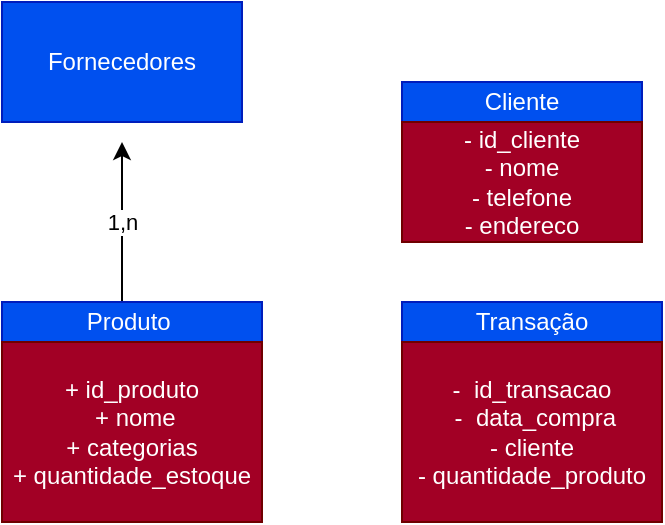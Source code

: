 <mxfile>
    <diagram id="9SesTnKpwH0KecWY--TF" name="Page-1">
        <mxGraphModel dx="536" dy="357" grid="1" gridSize="10" guides="1" tooltips="1" connect="1" arrows="1" fold="1" page="1" pageScale="1" pageWidth="827" pageHeight="1169" math="0" shadow="0">
            <root>
                <mxCell id="0"/>
                <mxCell id="1" parent="0"/>
                <mxCell id="5" value="1,n" style="edgeStyle=orthogonalEdgeStyle;html=1;fontFamily=Helvetica;" edge="1" parent="1" source="2">
                    <mxGeometry relative="1" as="geometry">
                        <mxPoint x="130" y="90" as="targetPoint"/>
                        <Array as="points">
                            <mxPoint x="130" y="130"/>
                            <mxPoint x="130" y="130"/>
                        </Array>
                    </mxGeometry>
                </mxCell>
                <mxCell id="2" value="Produto&amp;nbsp;" style="whiteSpace=wrap;html=1;fillColor=#0050ef;fontColor=#ffffff;strokeColor=#001DBC;" vertex="1" parent="1">
                    <mxGeometry x="70" y="170" width="130" height="20" as="geometry"/>
                </mxCell>
                <mxCell id="3" value="Fornecedores" style="whiteSpace=wrap;html=1;fillColor=#0050ef;fontColor=#ffffff;strokeColor=#001DBC;" vertex="1" parent="1">
                    <mxGeometry x="70" y="20" width="120" height="60" as="geometry"/>
                </mxCell>
                <mxCell id="6" value="Cliente" style="whiteSpace=wrap;html=1;fillColor=#0050ef;fontColor=#ffffff;strokeColor=#001DBC;" vertex="1" parent="1">
                    <mxGeometry x="270" y="60" width="120" height="20" as="geometry"/>
                </mxCell>
                <mxCell id="7" value="- id_cliente&lt;br&gt;- nome&lt;br&gt;- telefone&lt;br&gt;- endereco" style="whiteSpace=wrap;html=1;fontFamily=Helvetica;fillColor=#a20025;fontColor=#ffffff;strokeColor=#6F0000;" vertex="1" parent="1">
                    <mxGeometry x="270" y="80" width="120" height="60" as="geometry"/>
                </mxCell>
                <mxCell id="8" value="+ id_produto&lt;br&gt;&amp;nbsp;+ nome&lt;br&gt;+ categorias&lt;br&gt;+ quantidade_estoque" style="whiteSpace=wrap;html=1;fontFamily=Helvetica;fillColor=#a20025;fontColor=#ffffff;strokeColor=#6F0000;" vertex="1" parent="1">
                    <mxGeometry x="70" y="190" width="130" height="90" as="geometry"/>
                </mxCell>
                <mxCell id="10" value="Transação" style="whiteSpace=wrap;html=1;fillColor=#0050ef;fontColor=#ffffff;strokeColor=#001DBC;" vertex="1" parent="1">
                    <mxGeometry x="270" y="170" width="130" height="20" as="geometry"/>
                </mxCell>
                <mxCell id="11" value="-&amp;nbsp; id_transacao&lt;br&gt;&amp;nbsp;-&amp;nbsp; data_compra&lt;br&gt;- cliente&lt;br&gt;- quantidade_produto" style="whiteSpace=wrap;html=1;fontFamily=Helvetica;fillColor=#a20025;fontColor=#ffffff;strokeColor=#6F0000;" vertex="1" parent="1">
                    <mxGeometry x="270" y="190" width="130" height="90" as="geometry"/>
                </mxCell>
            </root>
        </mxGraphModel>
    </diagram>
</mxfile>